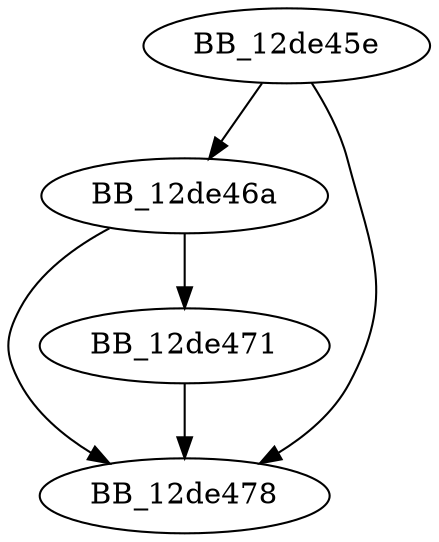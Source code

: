 DiGraph sub_12DE45E{
BB_12de45e->BB_12de46a
BB_12de45e->BB_12de478
BB_12de46a->BB_12de471
BB_12de46a->BB_12de478
BB_12de471->BB_12de478
}
